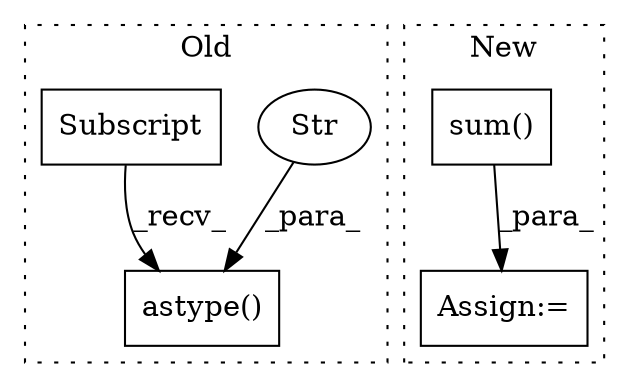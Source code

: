 digraph G {
subgraph cluster0 {
1 [label="astype()" a="75" s="2128,2152" l="15,1" shape="box"];
3 [label="Str" a="66" s="2143" l="9" shape="ellipse"];
4 [label="Subscript" a="63" s="2128,0" l="7,0" shape="box"];
label = "Old";
style="dotted";
}
subgraph cluster1 {
2 [label="sum()" a="75" s="2501" l="37" shape="box"];
5 [label="Assign:=" a="68" s="2497" l="3" shape="box"];
label = "New";
style="dotted";
}
2 -> 5 [label="_para_"];
3 -> 1 [label="_para_"];
4 -> 1 [label="_recv_"];
}
